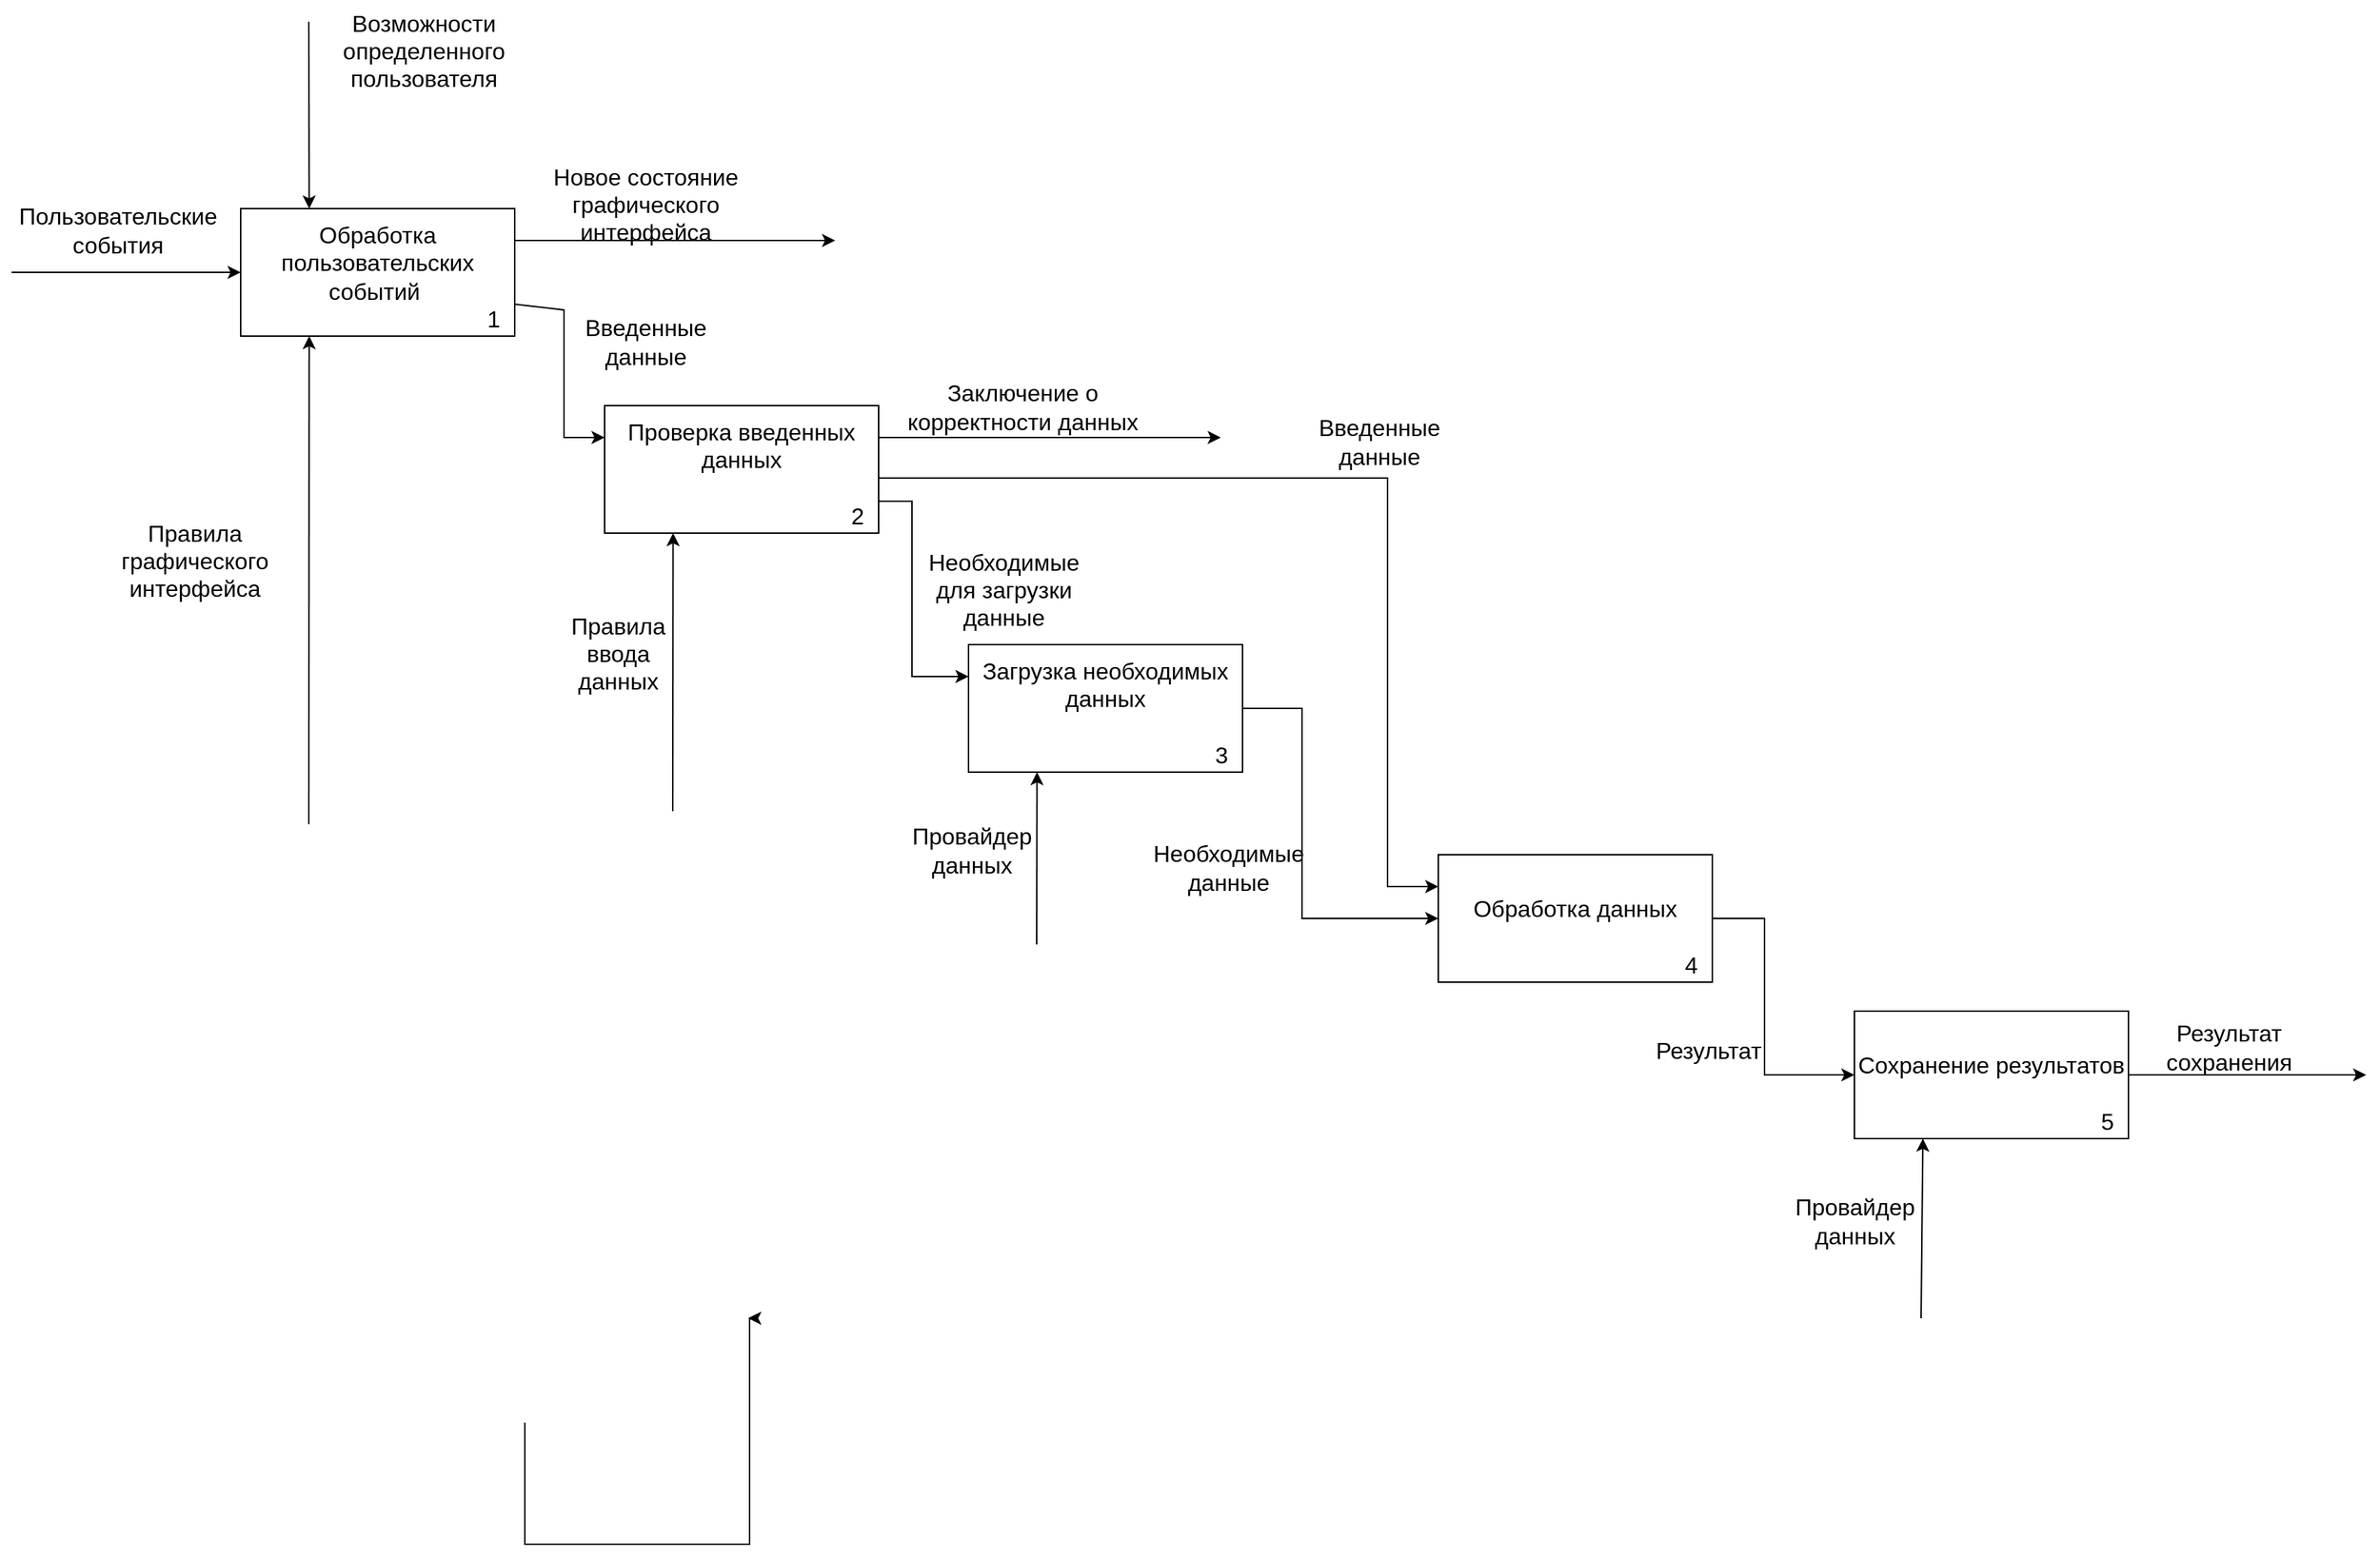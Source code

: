 <mxfile version="22.0.8" type="device">
  <diagram name="Page-1" id="b5b7bab2-c9e2-2cf4-8b2a-24fd1a2a6d21">
    <mxGraphModel dx="2950" dy="2309" grid="0" gridSize="10" guides="1" tooltips="1" connect="1" arrows="1" fold="1" page="1" pageScale="1" pageWidth="827" pageHeight="1169" background="none" math="0" shadow="0">
      <root>
        <mxCell id="0" />
        <mxCell id="1" parent="0" />
        <mxCell id="GNjQJB3ZmKTFabC5UJAe-1" value="&lt;div style=&quot;&quot;&gt;&lt;span style=&quot;font-size: 16px; background-color: initial;&quot;&gt;Обработка пользовательских событий&amp;nbsp;&lt;/span&gt;&lt;/div&gt;&lt;div style=&quot;&quot;&gt;&lt;span style=&quot;font-size: 16px; background-color: initial;&quot;&gt;&lt;span style=&quot;white-space: pre;&quot;&gt;&#x9;&lt;/span&gt;&lt;span style=&quot;white-space: pre;&quot;&gt;&#x9;&lt;/span&gt;&lt;span style=&quot;white-space: pre;&quot;&gt;&#x9;&lt;/span&gt;&lt;span style=&quot;white-space: pre;&quot;&gt;&#x9;&lt;/span&gt;&amp;nbsp; &amp;nbsp; 1&lt;/span&gt;&lt;/div&gt;" style="rounded=0;whiteSpace=wrap;html=1;align=center;verticalAlign=bottom;" parent="1" vertex="1">
          <mxGeometry x="128" y="130" width="189" height="88" as="geometry" />
        </mxCell>
        <mxCell id="GNjQJB3ZmKTFabC5UJAe-2" value="&lt;div style=&quot;&quot;&gt;&lt;span style=&quot;font-size: 16px; background-color: initial;&quot;&gt;Проверка введенных данных&lt;/span&gt;&lt;/div&gt;&lt;div style=&quot;&quot;&gt;&lt;span style=&quot;background-color: initial; font-size: 16px;&quot;&gt;&amp;nbsp;&lt;/span&gt;&lt;/div&gt;&lt;div style=&quot;&quot;&gt;&lt;span style=&quot;font-size: 16px; background-color: initial;&quot;&gt;&lt;span style=&quot;white-space: pre;&quot;&gt;&#x9;&lt;/span&gt;&lt;span style=&quot;white-space: pre;&quot;&gt;&#x9;&lt;/span&gt;&lt;span style=&quot;white-space: pre;&quot;&gt;&#x9;&lt;/span&gt;&lt;span style=&quot;white-space: pre;&quot;&gt;&#x9;&lt;/span&gt;&amp;nbsp; &amp;nbsp; 2&lt;/span&gt;&lt;/div&gt;" style="rounded=0;whiteSpace=wrap;html=1;align=center;verticalAlign=bottom;" parent="1" vertex="1">
          <mxGeometry x="379" y="266" width="189" height="88" as="geometry" />
        </mxCell>
        <mxCell id="GNjQJB3ZmKTFabC5UJAe-3" value="&lt;div style=&quot;&quot;&gt;&lt;span style=&quot;font-size: 16px;&quot;&gt;Загрузка необходимых данных&lt;/span&gt;&lt;/div&gt;&lt;div style=&quot;&quot;&gt;&lt;span style=&quot;background-color: initial; font-size: 16px;&quot;&gt;&amp;nbsp;&lt;/span&gt;&lt;/div&gt;&lt;div style=&quot;&quot;&gt;&lt;span style=&quot;font-size: 16px; background-color: initial;&quot;&gt;&lt;span style=&quot;white-space: pre;&quot;&gt;&#x9;&lt;/span&gt;&lt;span style=&quot;white-space: pre;&quot;&gt;&#x9;&lt;/span&gt;&lt;span style=&quot;white-space: pre;&quot;&gt;&#x9;&lt;/span&gt;&lt;span style=&quot;white-space: pre;&quot;&gt;&#x9;&lt;/span&gt;&amp;nbsp; &amp;nbsp; 3&lt;/span&gt;&lt;/div&gt;" style="rounded=0;whiteSpace=wrap;html=1;align=center;verticalAlign=bottom;" parent="1" vertex="1">
          <mxGeometry x="630" y="431" width="189" height="88" as="geometry" />
        </mxCell>
        <mxCell id="GNjQJB3ZmKTFabC5UJAe-5" value="&lt;div style=&quot;&quot;&gt;&lt;span style=&quot;font-size: 16px;&quot;&gt;Обработка данных&lt;/span&gt;&lt;/div&gt;&lt;div style=&quot;&quot;&gt;&lt;span style=&quot;background-color: initial; font-size: 16px;&quot;&gt;&amp;nbsp;&lt;/span&gt;&lt;/div&gt;&lt;div style=&quot;&quot;&gt;&lt;span style=&quot;font-size: 16px; background-color: initial;&quot;&gt;&lt;span style=&quot;white-space: pre;&quot;&gt;&#x9;&lt;/span&gt;&lt;span style=&quot;white-space: pre;&quot;&gt;&#x9;&lt;/span&gt;&lt;span style=&quot;white-space: pre;&quot;&gt;&#x9;&lt;/span&gt;&lt;span style=&quot;white-space: pre;&quot;&gt;&#x9;&lt;/span&gt;&amp;nbsp; &amp;nbsp; 4&lt;/span&gt;&lt;/div&gt;" style="rounded=0;whiteSpace=wrap;html=1;align=center;verticalAlign=bottom;" parent="1" vertex="1">
          <mxGeometry x="954" y="576" width="189" height="88" as="geometry" />
        </mxCell>
        <mxCell id="GNjQJB3ZmKTFabC5UJAe-6" value="&lt;div style=&quot;&quot;&gt;&lt;span style=&quot;font-size: 16px;&quot;&gt;Сохранение результатов&lt;/span&gt;&lt;/div&gt;&lt;div style=&quot;&quot;&gt;&lt;span style=&quot;background-color: initial; font-size: 16px;&quot;&gt;&amp;nbsp;&lt;/span&gt;&lt;/div&gt;&lt;div style=&quot;&quot;&gt;&lt;span style=&quot;font-size: 16px; background-color: initial;&quot;&gt;&lt;span style=&quot;white-space: pre;&quot;&gt;&#x9;&lt;/span&gt;&lt;span style=&quot;white-space: pre;&quot;&gt;&#x9;&lt;/span&gt;&lt;span style=&quot;white-space: pre;&quot;&gt;&#x9;&lt;/span&gt;&lt;span style=&quot;white-space: pre;&quot;&gt;&#x9;&lt;/span&gt;&amp;nbsp; &amp;nbsp; 5&lt;/span&gt;&lt;/div&gt;" style="rounded=0;whiteSpace=wrap;html=1;align=center;verticalAlign=bottom;" parent="1" vertex="1">
          <mxGeometry x="1241" y="684" width="189" height="88" as="geometry" />
        </mxCell>
        <mxCell id="GNjQJB3ZmKTFabC5UJAe-7" value="" style="endArrow=classic;html=1;rounded=0;entryX=0;entryY=0.5;entryDx=0;entryDy=0;" parent="1" target="GNjQJB3ZmKTFabC5UJAe-1" edge="1">
          <mxGeometry width="50" height="50" relative="1" as="geometry">
            <mxPoint x="-30" y="174" as="sourcePoint" />
            <mxPoint x="73" y="152" as="targetPoint" />
          </mxGeometry>
        </mxCell>
        <mxCell id="GNjQJB3ZmKTFabC5UJAe-8" value="&lt;span style=&quot;font-size: 16px;&quot;&gt;Пользовательские&lt;br&gt;события&lt;br&gt;&lt;/span&gt;" style="text;html=1;align=center;verticalAlign=middle;resizable=0;points=[];autosize=1;strokeColor=none;fillColor=none;" parent="1" vertex="1">
          <mxGeometry x="-35" y="120" width="155" height="50" as="geometry" />
        </mxCell>
        <mxCell id="GNjQJB3ZmKTFabC5UJAe-10" value="" style="endArrow=classic;html=1;rounded=0;entryX=0.25;entryY=1;entryDx=0;entryDy=0;" parent="1" target="GNjQJB3ZmKTFabC5UJAe-1" edge="1">
          <mxGeometry width="50" height="50" relative="1" as="geometry">
            <mxPoint x="175" y="555" as="sourcePoint" />
            <mxPoint x="222" y="352" as="targetPoint" />
          </mxGeometry>
        </mxCell>
        <mxCell id="GNjQJB3ZmKTFabC5UJAe-11" value="&lt;span style=&quot;font-size: 16px;&quot;&gt;Правила&lt;br&gt;графического&lt;br&gt;интерфейса&lt;br&gt;&lt;/span&gt;" style="text;html=1;align=center;verticalAlign=middle;resizable=0;points=[];autosize=1;strokeColor=none;fillColor=none;" parent="1" vertex="1">
          <mxGeometry x="36" y="338" width="119" height="70" as="geometry" />
        </mxCell>
        <mxCell id="GNjQJB3ZmKTFabC5UJAe-12" value="" style="endArrow=classic;html=1;rounded=0;exitX=1;exitY=0.25;exitDx=0;exitDy=0;" parent="1" source="GNjQJB3ZmKTFabC5UJAe-1" edge="1">
          <mxGeometry width="50" height="50" relative="1" as="geometry">
            <mxPoint x="384" y="87" as="sourcePoint" />
            <mxPoint x="538" y="152" as="targetPoint" />
          </mxGeometry>
        </mxCell>
        <mxCell id="GNjQJB3ZmKTFabC5UJAe-13" value="&lt;span style=&quot;font-size: 16px;&quot;&gt;Новое состояние&lt;br&gt;графического&lt;br&gt;интерфейса&lt;br&gt;&lt;/span&gt;" style="text;html=1;align=center;verticalAlign=middle;resizable=0;points=[];autosize=1;strokeColor=none;fillColor=none;" parent="1" vertex="1">
          <mxGeometry x="334" y="92" width="145" height="70" as="geometry" />
        </mxCell>
        <mxCell id="GNjQJB3ZmKTFabC5UJAe-14" value="" style="endArrow=classic;html=1;rounded=0;entryX=0.25;entryY=0;entryDx=0;entryDy=0;" parent="1" target="GNjQJB3ZmKTFabC5UJAe-1" edge="1">
          <mxGeometry width="50" height="50" relative="1" as="geometry">
            <mxPoint x="175" y="1" as="sourcePoint" />
            <mxPoint x="193" y="25" as="targetPoint" />
          </mxGeometry>
        </mxCell>
        <mxCell id="GNjQJB3ZmKTFabC5UJAe-16" value="&lt;span style=&quot;font-size: 16px;&quot;&gt;Возможности&lt;br&gt;определенного&lt;br&gt;пользователя&lt;br&gt;&lt;/span&gt;" style="text;html=1;align=center;verticalAlign=middle;resizable=0;points=[];autosize=1;strokeColor=none;fillColor=none;" parent="1" vertex="1">
          <mxGeometry x="189" y="-14" width="130" height="70" as="geometry" />
        </mxCell>
        <mxCell id="GNjQJB3ZmKTFabC5UJAe-17" value="&lt;span style=&quot;font-size: 16px;&quot;&gt;Введенные &lt;br&gt;данные&lt;br&gt;&lt;/span&gt;" style="text;html=1;align=center;verticalAlign=middle;resizable=0;points=[];autosize=1;strokeColor=none;fillColor=none;" parent="1" vertex="1">
          <mxGeometry x="355.5" y="197" width="102" height="50" as="geometry" />
        </mxCell>
        <mxCell id="GNjQJB3ZmKTFabC5UJAe-18" value="" style="endArrow=classic;html=1;exitX=1;exitY=0.75;exitDx=0;exitDy=0;entryX=0;entryY=0.25;entryDx=0;entryDy=0;jumpStyle=none;rounded=0;" parent="1" source="GNjQJB3ZmKTFabC5UJAe-1" target="GNjQJB3ZmKTFabC5UJAe-2" edge="1">
          <mxGeometry width="50" height="50" relative="1" as="geometry">
            <mxPoint x="606" y="228" as="sourcePoint" />
            <mxPoint x="656" y="178" as="targetPoint" />
            <Array as="points">
              <mxPoint x="351" y="200" />
              <mxPoint x="351" y="288" />
            </Array>
          </mxGeometry>
        </mxCell>
        <mxCell id="GNjQJB3ZmKTFabC5UJAe-22" value="" style="endArrow=classic;html=1;rounded=0;exitX=1;exitY=0.25;exitDx=0;exitDy=0;" parent="1" source="GNjQJB3ZmKTFabC5UJAe-2" edge="1">
          <mxGeometry width="50" height="50" relative="1" as="geometry">
            <mxPoint x="583" y="284" as="sourcePoint" />
            <mxPoint x="804" y="288" as="targetPoint" />
          </mxGeometry>
        </mxCell>
        <mxCell id="GNjQJB3ZmKTFabC5UJAe-23" value="&lt;span style=&quot;font-size: 16px;&quot;&gt;Заключение о&lt;br&gt;корректности данных&lt;br&gt;&lt;/span&gt;" style="text;html=1;align=center;verticalAlign=middle;resizable=0;points=[];autosize=1;strokeColor=none;fillColor=none;" parent="1" vertex="1">
          <mxGeometry x="578" y="242" width="177" height="50" as="geometry" />
        </mxCell>
        <mxCell id="GNjQJB3ZmKTFabC5UJAe-29" value="" style="edgeStyle=orthogonalEdgeStyle;rounded=0;orthogonalLoop=1;jettySize=auto;html=1;" parent="1" edge="1">
          <mxGeometry relative="1" as="geometry">
            <mxPoint x="324" y="968" as="sourcePoint" />
            <mxPoint x="478" y="896" as="targetPoint" />
            <Array as="points">
              <mxPoint x="324" y="1052" />
              <mxPoint x="479" y="1052" />
            </Array>
          </mxGeometry>
        </mxCell>
        <mxCell id="GNjQJB3ZmKTFabC5UJAe-30" value="" style="edgeStyle=orthogonalEdgeStyle;rounded=0;orthogonalLoop=1;jettySize=auto;html=1;exitX=1;exitY=0.75;exitDx=0;exitDy=0;entryX=0;entryY=0.25;entryDx=0;entryDy=0;" parent="1" source="GNjQJB3ZmKTFabC5UJAe-2" target="GNjQJB3ZmKTFabC5UJAe-5" edge="1">
          <mxGeometry relative="1" as="geometry">
            <mxPoint x="1000" y="207.89" as="sourcePoint" />
            <mxPoint x="1154" y="135.89" as="targetPoint" />
            <Array as="points">
              <mxPoint x="568" y="316" />
              <mxPoint x="919" y="316" />
              <mxPoint x="919" y="598" />
            </Array>
          </mxGeometry>
        </mxCell>
        <mxCell id="GNjQJB3ZmKTFabC5UJAe-31" value="&lt;span style=&quot;font-size: 16px;&quot;&gt;Введенные &lt;br&gt;данные&lt;br&gt;&lt;/span&gt;" style="text;html=1;align=center;verticalAlign=middle;resizable=0;points=[];autosize=1;strokeColor=none;fillColor=none;" parent="1" vertex="1">
          <mxGeometry x="862" y="266" width="102" height="50" as="geometry" />
        </mxCell>
        <mxCell id="GNjQJB3ZmKTFabC5UJAe-32" value="" style="edgeStyle=orthogonalEdgeStyle;rounded=0;orthogonalLoop=1;jettySize=auto;html=1;entryX=0;entryY=0.25;entryDx=0;entryDy=0;exitX=1;exitY=0.75;exitDx=0;exitDy=0;" parent="1" source="GNjQJB3ZmKTFabC5UJAe-2" target="GNjQJB3ZmKTFabC5UJAe-3" edge="1">
          <mxGeometry relative="1" as="geometry">
            <mxPoint x="352" y="445.94" as="sourcePoint" />
            <mxPoint x="506" y="373.94" as="targetPoint" />
            <Array as="points">
              <mxPoint x="591" y="332" />
              <mxPoint x="591" y="453" />
            </Array>
          </mxGeometry>
        </mxCell>
        <mxCell id="GNjQJB3ZmKTFabC5UJAe-33" value="&lt;span style=&quot;font-size: 16px;&quot;&gt;Необходимые&lt;br&gt;для загрузки&lt;br&gt;данные&lt;br&gt;&lt;/span&gt;" style="text;html=1;align=center;verticalAlign=middle;resizable=0;points=[];autosize=1;strokeColor=none;fillColor=none;" parent="1" vertex="1">
          <mxGeometry x="593" y="358" width="122" height="70" as="geometry" />
        </mxCell>
        <mxCell id="GNjQJB3ZmKTFabC5UJAe-34" value="" style="edgeStyle=orthogonalEdgeStyle;rounded=0;orthogonalLoop=1;jettySize=auto;html=1;entryX=0;entryY=0.5;entryDx=0;entryDy=0;exitX=1;exitY=0.5;exitDx=0;exitDy=0;" parent="1" source="GNjQJB3ZmKTFabC5UJAe-3" target="GNjQJB3ZmKTFabC5UJAe-5" edge="1">
          <mxGeometry relative="1" as="geometry">
            <mxPoint x="564" y="697" as="sourcePoint" />
            <mxPoint x="718" y="625" as="targetPoint" />
            <Array as="points">
              <mxPoint x="860" y="475" />
              <mxPoint x="860" y="620" />
            </Array>
          </mxGeometry>
        </mxCell>
        <mxCell id="GNjQJB3ZmKTFabC5UJAe-35" value="&lt;span style=&quot;font-size: 16px;&quot;&gt;Необходимые&lt;br&gt;данные&lt;br&gt;&lt;/span&gt;" style="text;html=1;align=center;verticalAlign=middle;resizable=0;points=[];autosize=1;strokeColor=none;fillColor=none;" parent="1" vertex="1">
          <mxGeometry x="748" y="560" width="122" height="50" as="geometry" />
        </mxCell>
        <mxCell id="GNjQJB3ZmKTFabC5UJAe-36" value="" style="edgeStyle=orthogonalEdgeStyle;rounded=0;orthogonalLoop=1;jettySize=auto;html=1;entryX=0;entryY=0.5;entryDx=0;entryDy=0;exitX=1;exitY=0.5;exitDx=0;exitDy=0;" parent="1" source="GNjQJB3ZmKTFabC5UJAe-5" target="GNjQJB3ZmKTFabC5UJAe-6" edge="1">
          <mxGeometry relative="1" as="geometry">
            <mxPoint x="948" y="797" as="sourcePoint" />
            <mxPoint x="1102" y="725" as="targetPoint" />
            <Array as="points">
              <mxPoint x="1179" y="620" />
              <mxPoint x="1179" y="728" />
            </Array>
          </mxGeometry>
        </mxCell>
        <mxCell id="GNjQJB3ZmKTFabC5UJAe-37" value="&lt;span style=&quot;font-size: 16px;&quot;&gt;Результат&lt;br&gt;&lt;/span&gt;" style="text;html=1;align=center;verticalAlign=middle;resizable=0;points=[];autosize=1;strokeColor=none;fillColor=none;" parent="1" vertex="1">
          <mxGeometry x="1094" y="695" width="91" height="31" as="geometry" />
        </mxCell>
        <mxCell id="GNjQJB3ZmKTFabC5UJAe-38" value="" style="endArrow=classic;html=1;rounded=0;exitX=1;exitY=0.5;exitDx=0;exitDy=0;" parent="1" source="GNjQJB3ZmKTFabC5UJAe-6" edge="1">
          <mxGeometry width="50" height="50" relative="1" as="geometry">
            <mxPoint x="1585" y="813" as="sourcePoint" />
            <mxPoint x="1594" y="728" as="targetPoint" />
          </mxGeometry>
        </mxCell>
        <mxCell id="GNjQJB3ZmKTFabC5UJAe-39" value="&lt;span style=&quot;font-size: 16px;&quot;&gt;Результат&lt;br&gt;сохранения&lt;br&gt;&lt;/span&gt;" style="text;html=1;align=center;verticalAlign=middle;resizable=0;points=[];autosize=1;strokeColor=none;fillColor=none;" parent="1" vertex="1">
          <mxGeometry x="1446" y="684" width="105" height="50" as="geometry" />
        </mxCell>
        <mxCell id="GNjQJB3ZmKTFabC5UJAe-41" value="" style="endArrow=classic;html=1;rounded=0;entryX=0.25;entryY=1;entryDx=0;entryDy=0;" parent="1" target="GNjQJB3ZmKTFabC5UJAe-2" edge="1">
          <mxGeometry width="50" height="50" relative="1" as="geometry">
            <mxPoint x="426" y="546" as="sourcePoint" />
            <mxPoint x="412" y="373" as="targetPoint" />
          </mxGeometry>
        </mxCell>
        <mxCell id="GNjQJB3ZmKTFabC5UJAe-42" value="&lt;span style=&quot;font-size: 16px;&quot;&gt;Правила&lt;br&gt;ввода&lt;br&gt;данных&lt;br&gt;&lt;/span&gt;" style="text;html=1;align=center;verticalAlign=middle;resizable=0;points=[];autosize=1;strokeColor=none;fillColor=none;" parent="1" vertex="1">
          <mxGeometry x="346" y="402" width="83" height="70" as="geometry" />
        </mxCell>
        <mxCell id="GNjQJB3ZmKTFabC5UJAe-43" value="" style="endArrow=classic;html=1;rounded=0;entryX=0.25;entryY=1;entryDx=0;entryDy=0;" parent="1" target="GNjQJB3ZmKTFabC5UJAe-3" edge="1">
          <mxGeometry width="50" height="50" relative="1" as="geometry">
            <mxPoint x="677" y="638" as="sourcePoint" />
            <mxPoint x="662" y="529" as="targetPoint" />
          </mxGeometry>
        </mxCell>
        <mxCell id="GNjQJB3ZmKTFabC5UJAe-44" value="&lt;span style=&quot;font-size: 16px;&quot;&gt;Провайдер&lt;br&gt;данных&lt;br&gt;&lt;/span&gt;" style="text;html=1;align=center;verticalAlign=middle;resizable=0;points=[];autosize=1;strokeColor=none;fillColor=none;" parent="1" vertex="1">
          <mxGeometry x="581" y="548" width="101" height="50" as="geometry" />
        </mxCell>
        <mxCell id="GNjQJB3ZmKTFabC5UJAe-45" value="&lt;span style=&quot;font-size: 16px;&quot;&gt;Провайдер&lt;br&gt;данных&lt;br&gt;&lt;/span&gt;" style="text;html=1;align=center;verticalAlign=middle;resizable=0;points=[];autosize=1;strokeColor=none;fillColor=none;" parent="1" vertex="1">
          <mxGeometry x="1190" y="804" width="101" height="50" as="geometry" />
        </mxCell>
        <mxCell id="GNjQJB3ZmKTFabC5UJAe-46" value="" style="endArrow=classic;html=1;rounded=0;entryX=0.25;entryY=1;entryDx=0;entryDy=0;" parent="1" target="GNjQJB3ZmKTFabC5UJAe-6" edge="1">
          <mxGeometry width="50" height="50" relative="1" as="geometry">
            <mxPoint x="1287" y="896" as="sourcePoint" />
            <mxPoint x="1287" y="777" as="targetPoint" />
          </mxGeometry>
        </mxCell>
      </root>
    </mxGraphModel>
  </diagram>
</mxfile>
